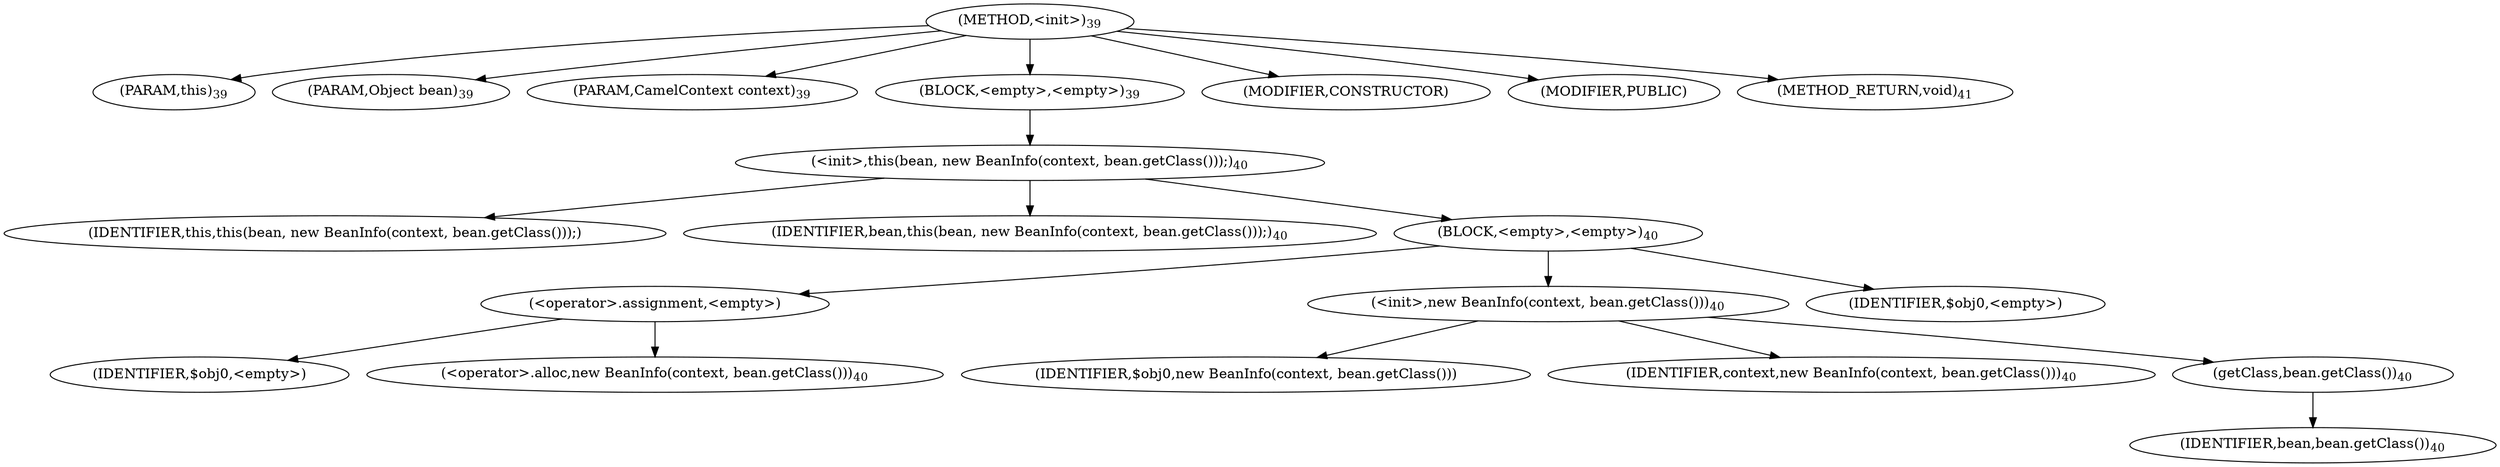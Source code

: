 digraph "&lt;init&gt;" {  
"60" [label = <(METHOD,&lt;init&gt;)<SUB>39</SUB>> ]
"8" [label = <(PARAM,this)<SUB>39</SUB>> ]
"61" [label = <(PARAM,Object bean)<SUB>39</SUB>> ]
"62" [label = <(PARAM,CamelContext context)<SUB>39</SUB>> ]
"63" [label = <(BLOCK,&lt;empty&gt;,&lt;empty&gt;)<SUB>39</SUB>> ]
"64" [label = <(&lt;init&gt;,this(bean, new BeanInfo(context, bean.getClass()));)<SUB>40</SUB>> ]
"7" [label = <(IDENTIFIER,this,this(bean, new BeanInfo(context, bean.getClass()));)> ]
"65" [label = <(IDENTIFIER,bean,this(bean, new BeanInfo(context, bean.getClass()));)<SUB>40</SUB>> ]
"66" [label = <(BLOCK,&lt;empty&gt;,&lt;empty&gt;)<SUB>40</SUB>> ]
"67" [label = <(&lt;operator&gt;.assignment,&lt;empty&gt;)> ]
"68" [label = <(IDENTIFIER,$obj0,&lt;empty&gt;)> ]
"69" [label = <(&lt;operator&gt;.alloc,new BeanInfo(context, bean.getClass()))<SUB>40</SUB>> ]
"70" [label = <(&lt;init&gt;,new BeanInfo(context, bean.getClass()))<SUB>40</SUB>> ]
"71" [label = <(IDENTIFIER,$obj0,new BeanInfo(context, bean.getClass()))> ]
"72" [label = <(IDENTIFIER,context,new BeanInfo(context, bean.getClass()))<SUB>40</SUB>> ]
"73" [label = <(getClass,bean.getClass())<SUB>40</SUB>> ]
"74" [label = <(IDENTIFIER,bean,bean.getClass())<SUB>40</SUB>> ]
"75" [label = <(IDENTIFIER,$obj0,&lt;empty&gt;)> ]
"76" [label = <(MODIFIER,CONSTRUCTOR)> ]
"77" [label = <(MODIFIER,PUBLIC)> ]
"78" [label = <(METHOD_RETURN,void)<SUB>41</SUB>> ]
  "60" -> "8" 
  "60" -> "61" 
  "60" -> "62" 
  "60" -> "63" 
  "60" -> "76" 
  "60" -> "77" 
  "60" -> "78" 
  "63" -> "64" 
  "64" -> "7" 
  "64" -> "65" 
  "64" -> "66" 
  "66" -> "67" 
  "66" -> "70" 
  "66" -> "75" 
  "67" -> "68" 
  "67" -> "69" 
  "70" -> "71" 
  "70" -> "72" 
  "70" -> "73" 
  "73" -> "74" 
}
